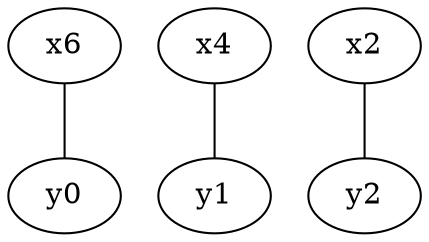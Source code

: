 strict graph "grafo_8_3" {

	 "y0";
	 "x6";
	 "y1";
	 "x4";
	 "y2";
	 "x2";

	"x2" -- "y2";
	"x4" -- "y1";
	"x6" -- "y0";

}
